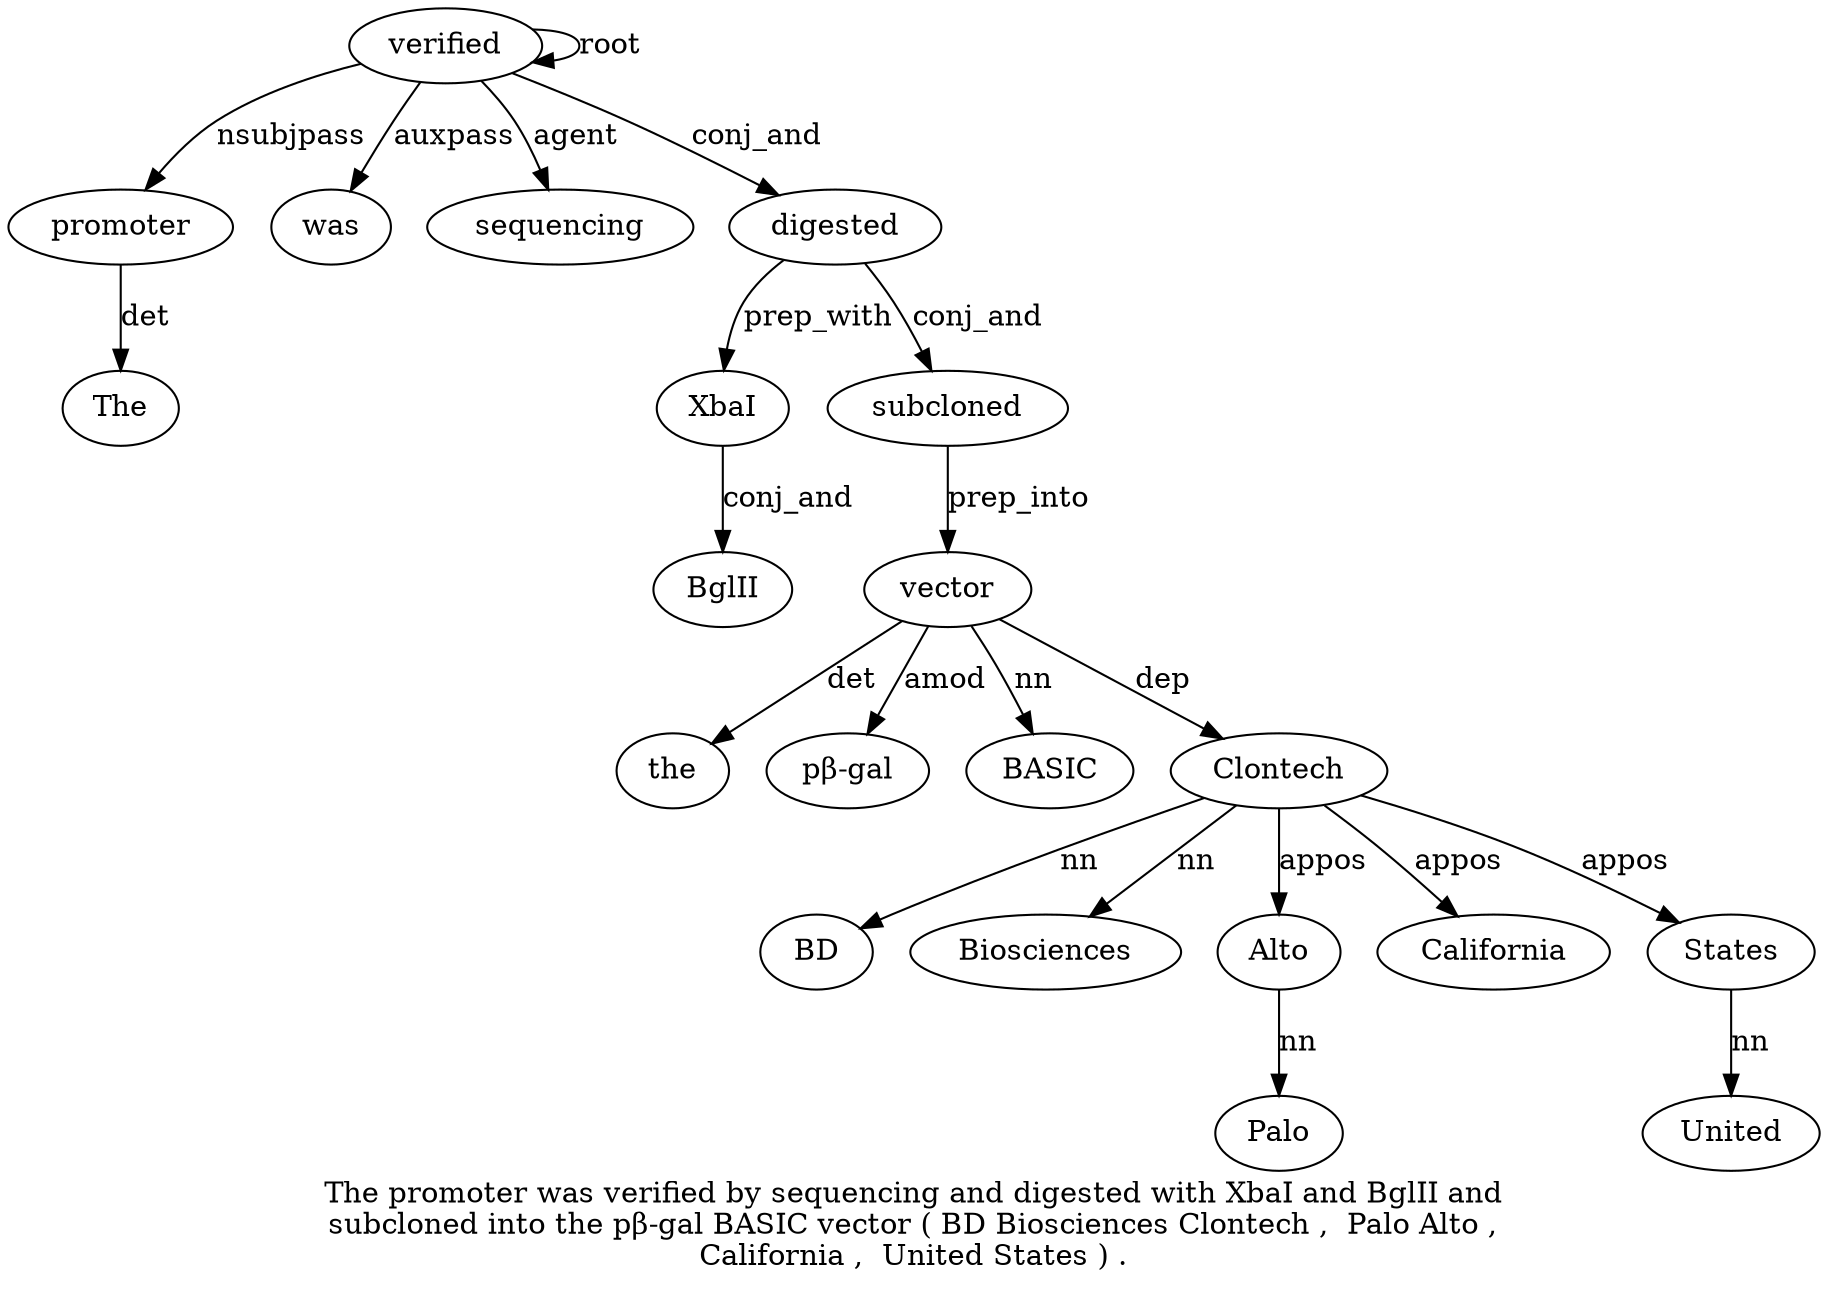 digraph "The promoter was verified by sequencing and digested with XbaI and BglII and subcloned into the pβ-gal BASIC vector ( BD Biosciences Clontech ,  Palo Alto ,  California ,  United States ) ." {
label="The promoter was verified by sequencing and digested with XbaI and BglII and
subcloned into the pβ-gal BASIC vector ( BD Biosciences Clontech ,  Palo Alto ,
California ,  United States ) .";
promoter2 [style=filled, fillcolor=white, label=promoter];
The1 [style=filled, fillcolor=white, label=The];
promoter2 -> The1  [label=det];
verified4 [style=filled, fillcolor=white, label=verified];
verified4 -> promoter2  [label=nsubjpass];
was3 [style=filled, fillcolor=white, label=was];
verified4 -> was3  [label=auxpass];
verified4 -> verified4  [label=root];
sequencing6 [style=filled, fillcolor=white, label=sequencing];
verified4 -> sequencing6  [label=agent];
digested8 [style=filled, fillcolor=white, label=digested];
verified4 -> digested8  [label=conj_and];
XbaI10 [style=filled, fillcolor=white, label=XbaI];
digested8 -> XbaI10  [label=prep_with];
BglII12 [style=filled, fillcolor=white, label=BglII];
XbaI10 -> BglII12  [label=conj_and];
subcloned14 [style=filled, fillcolor=white, label=subcloned];
digested8 -> subcloned14  [label=conj_and];
vector19 [style=filled, fillcolor=white, label=vector];
the16 [style=filled, fillcolor=white, label=the];
vector19 -> the16  [label=det];
"pβ-gal17" [style=filled, fillcolor=white, label="pβ-gal"];
vector19 -> "pβ-gal17"  [label=amod];
BASIC18 [style=filled, fillcolor=white, label=BASIC];
vector19 -> BASIC18  [label=nn];
subcloned14 -> vector19  [label=prep_into];
Clontech23 [style=filled, fillcolor=white, label=Clontech];
BD21 [style=filled, fillcolor=white, label=BD];
Clontech23 -> BD21  [label=nn];
Biosciences22 [style=filled, fillcolor=white, label=Biosciences];
Clontech23 -> Biosciences22  [label=nn];
vector19 -> Clontech23  [label=dep];
Alto26 [style=filled, fillcolor=white, label=Alto];
Palo25 [style=filled, fillcolor=white, label=Palo];
Alto26 -> Palo25  [label=nn];
Clontech23 -> Alto26  [label=appos];
California28 [style=filled, fillcolor=white, label=California];
Clontech23 -> California28  [label=appos];
States31 [style=filled, fillcolor=white, label=States];
United30 [style=filled, fillcolor=white, label=United];
States31 -> United30  [label=nn];
Clontech23 -> States31  [label=appos];
}
